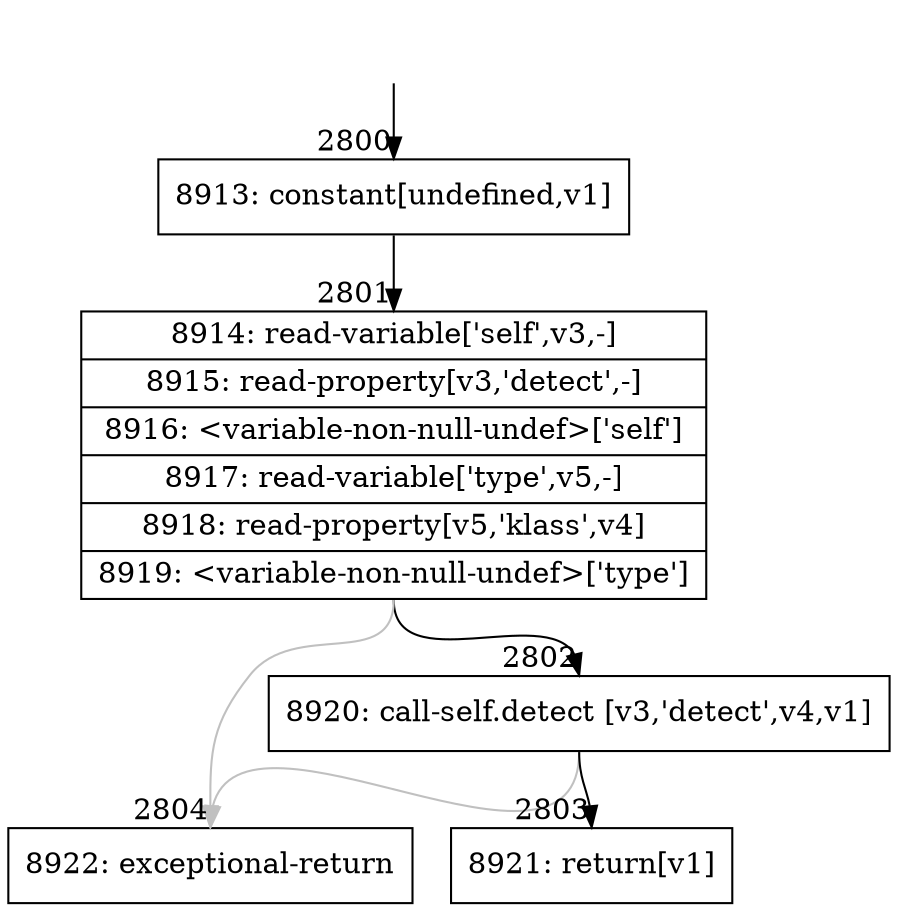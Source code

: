 digraph {
rankdir="TD"
BB_entry226[shape=none,label=""];
BB_entry226 -> BB2800 [tailport=s, headport=n, headlabel="    2800"]
BB2800 [shape=record label="{8913: constant[undefined,v1]}" ] 
BB2800 -> BB2801 [tailport=s, headport=n, headlabel="      2801"]
BB2801 [shape=record label="{8914: read-variable['self',v3,-]|8915: read-property[v3,'detect',-]|8916: \<variable-non-null-undef\>['self']|8917: read-variable['type',v5,-]|8918: read-property[v5,'klass',v4]|8919: \<variable-non-null-undef\>['type']}" ] 
BB2801 -> BB2802 [tailport=s, headport=n, headlabel="      2802"]
BB2801 -> BB2804 [tailport=s, headport=n, color=gray, headlabel="      2804"]
BB2802 [shape=record label="{8920: call-self.detect [v3,'detect',v4,v1]}" ] 
BB2802 -> BB2803 [tailport=s, headport=n, headlabel="      2803"]
BB2802 -> BB2804 [tailport=s, headport=n, color=gray]
BB2803 [shape=record label="{8921: return[v1]}" ] 
BB2804 [shape=record label="{8922: exceptional-return}" ] 
//#$~ 4649
}
